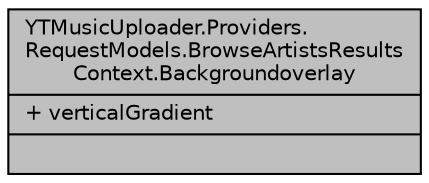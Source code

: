 digraph "YTMusicUploader.Providers.RequestModels.BrowseArtistsResultsContext.Backgroundoverlay"
{
 // LATEX_PDF_SIZE
  edge [fontname="Helvetica",fontsize="10",labelfontname="Helvetica",labelfontsize="10"];
  node [fontname="Helvetica",fontsize="10",shape=record];
  Node1 [label="{YTMusicUploader.Providers.\lRequestModels.BrowseArtistsResults\lContext.Backgroundoverlay\n|+ verticalGradient\l|}",height=0.2,width=0.4,color="black", fillcolor="grey75", style="filled", fontcolor="black",tooltip=" "];
}
